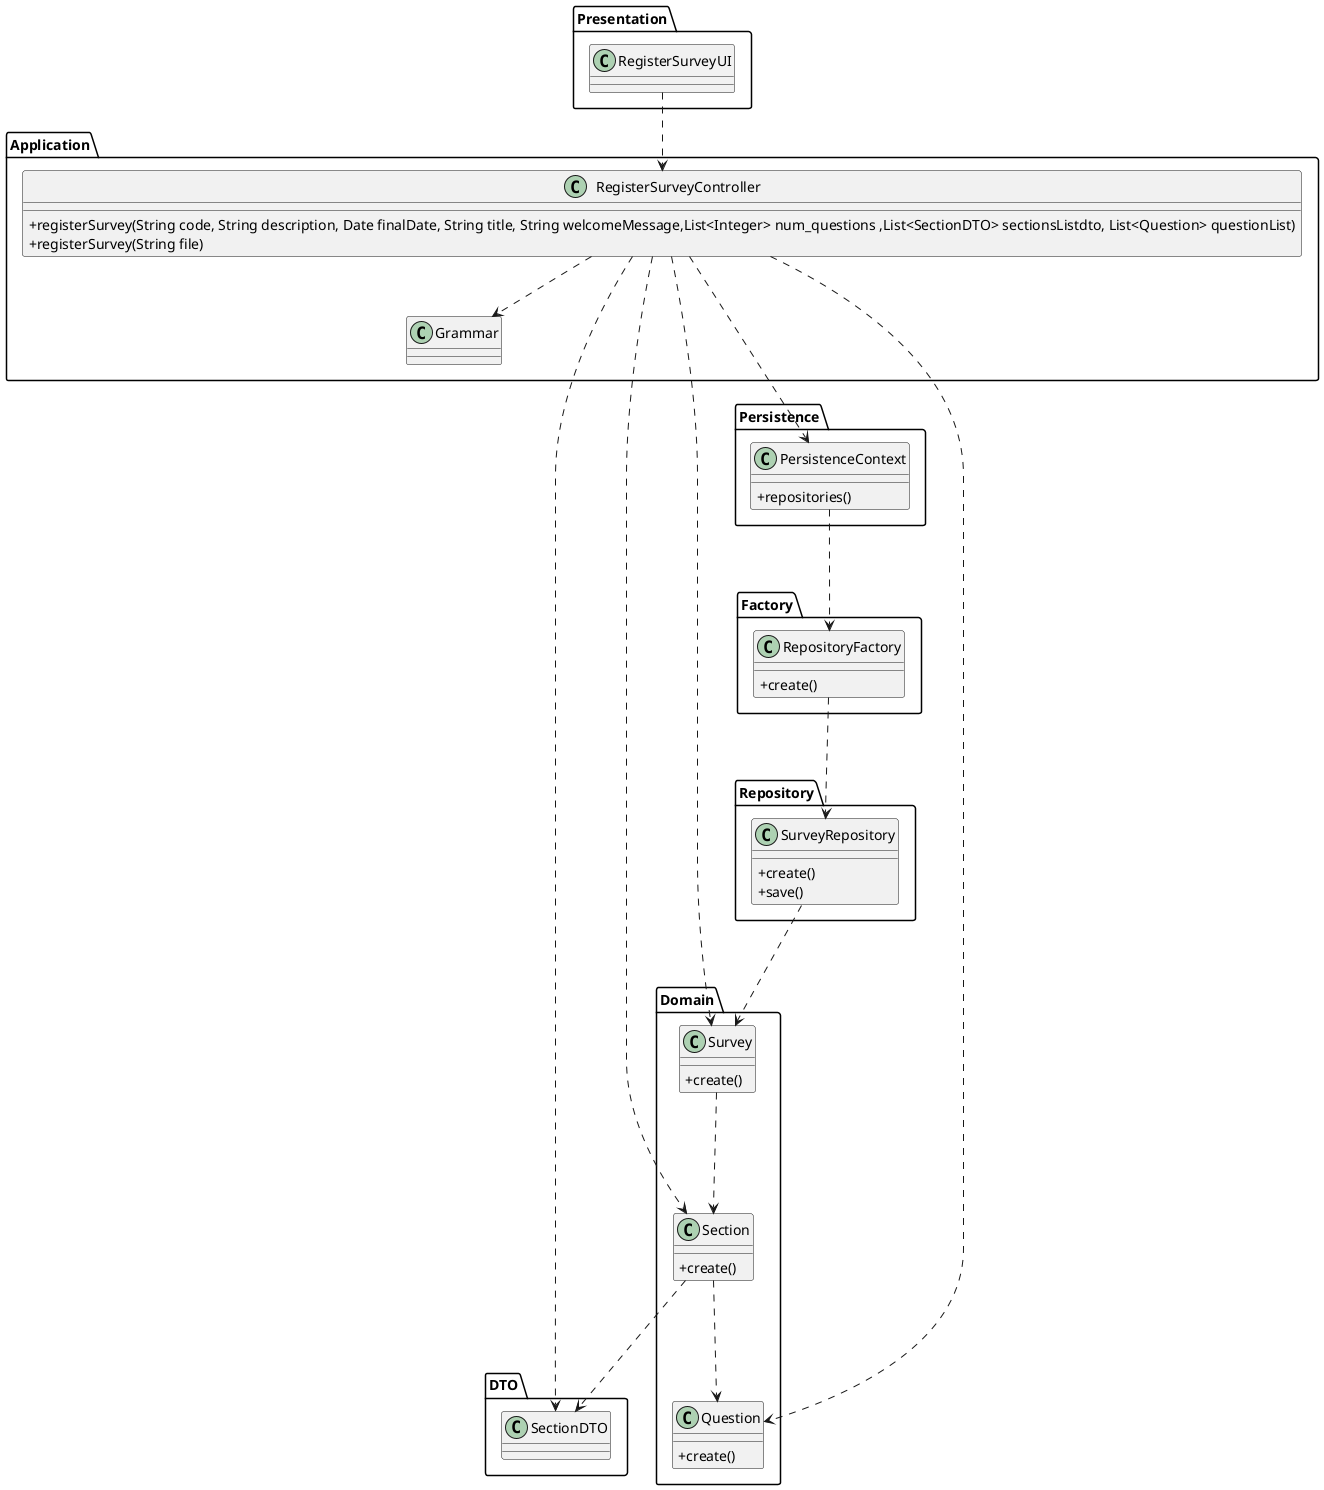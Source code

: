@startuml
skinparam classAttributeIconSize 0

package "Presentation"{
class RegisterSurveyUI
}

package "Application"{
class RegisterSurveyController{
+registerSurvey(String code, String description, Date finalDate, String title, String welcomeMessage,List<Integer> num_questions ,List<SectionDTO> sectionsListdto, List<Question> questionList)
+registerSurvey(String file)
}
class Grammar{
}
}

package "DTO"{
class SectionDTO{
}
}


package "Domain"{
class Survey{
+create()
}
class Section{
+create()
}
class Question{
+create()
}
}


package "Persistence"{
class PersistenceContext{
+repositories()
}
}

package "Factory"{
class RepositoryFactory{
+create()
}
}

package "Repository"{
class SurveyRepository{
+create()
+save()
}
}

RegisterSurveyUI .-> RegisterSurveyController
RegisterSurveyController .--> PersistenceContext
RegisterSurveyController .--> Section
RegisterSurveyController .--> SectionDTO
RegisterSurveyController .--> Question
RegisterSurveyController .-> Grammar
PersistenceContext .--> RepositoryFactory
RepositoryFactory .--> SurveyRepository
SurveyRepository .--> Survey
RegisterSurveyController .--> Survey
Survey .--> Section
Section .--> SectionDTO
Section .--> Question


@enduml